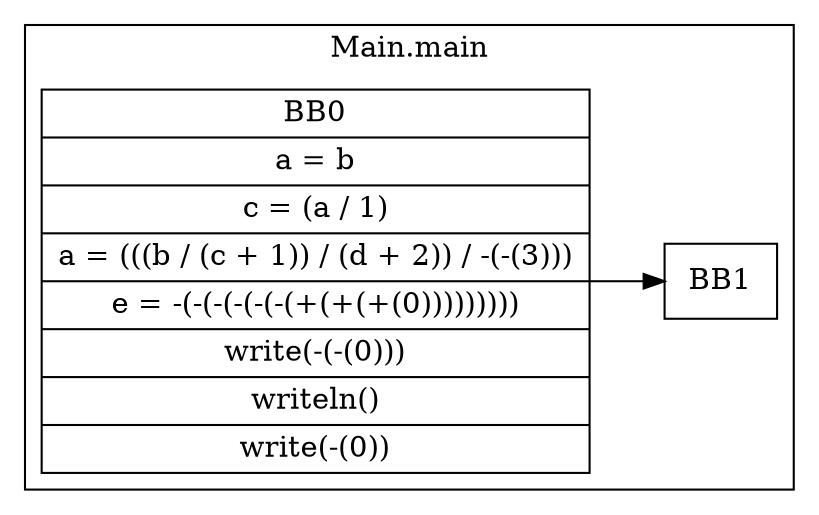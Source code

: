 digraph G {
  graph [ rankdir = "LR" ];
  subgraph cluster_0 {
    label = "Main.main"
    M0_BB0 [
      shape="record"
      label="BB0|a = b|c = (a / 1)|a = (((b / (c + 1)) / (d + 2)) / -(-(3)))|e = -(-(-(-(-(-(+(+(+(0)))))))))|write(-(-(0)))|writeln()|write(-(0))"
    ];
    M0_BB0 -> M0_BB1;
    M0_BB1 [
      shape="record"
      label="BB1"
    ];
  }
}
